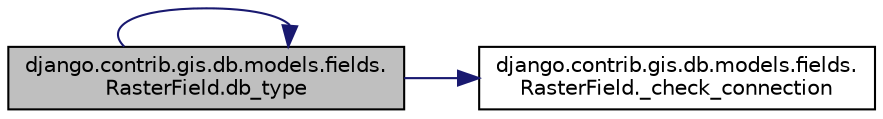 digraph "django.contrib.gis.db.models.fields.RasterField.db_type"
{
 // LATEX_PDF_SIZE
  edge [fontname="Helvetica",fontsize="10",labelfontname="Helvetica",labelfontsize="10"];
  node [fontname="Helvetica",fontsize="10",shape=record];
  rankdir="LR";
  Node1 [label="django.contrib.gis.db.models.fields.\lRasterField.db_type",height=0.2,width=0.4,color="black", fillcolor="grey75", style="filled", fontcolor="black",tooltip=" "];
  Node1 -> Node2 [color="midnightblue",fontsize="10",style="solid",fontname="Helvetica"];
  Node2 [label="django.contrib.gis.db.models.fields.\lRasterField._check_connection",height=0.2,width=0.4,color="black", fillcolor="white", style="filled",URL="$d0/d33/classdjango_1_1contrib_1_1gis_1_1db_1_1models_1_1fields_1_1_raster_field.html#a0e7a6e0c4db41a744b479b57080f118f",tooltip=" "];
  Node1 -> Node1 [color="midnightblue",fontsize="10",style="solid",fontname="Helvetica"];
}
